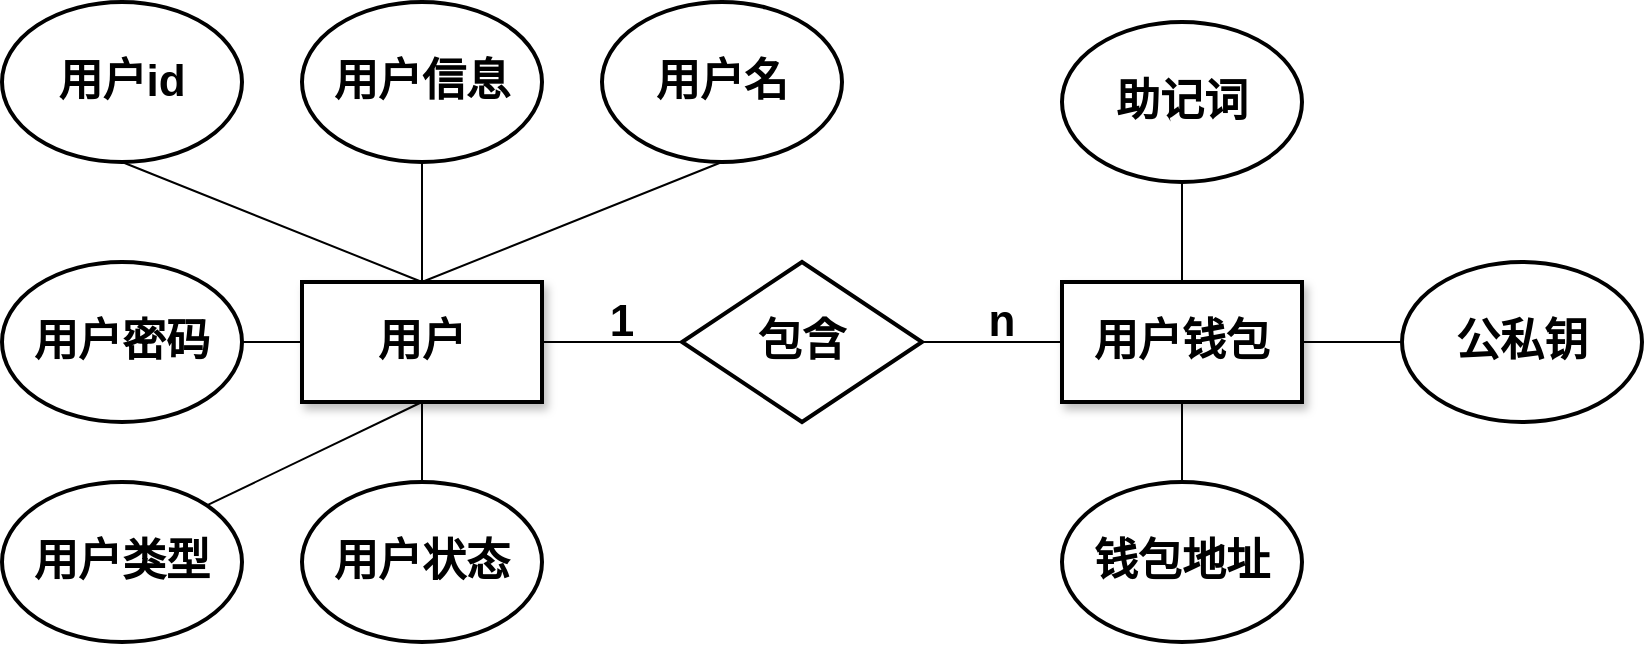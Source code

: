 <mxfile version="14.5.8" type="github">
  <diagram id="Iu_lKStJ0fp92__4cDvj" name="Page-1">
    <mxGraphModel dx="1106" dy="214" grid="1" gridSize="10" guides="1" tooltips="1" connect="1" arrows="1" fold="1" page="0" pageScale="1" pageWidth="827" pageHeight="1169" math="0" shadow="0">
      <root>
        <mxCell id="0" />
        <mxCell id="1" parent="0" />
        <mxCell id="0-D_vqW9Sx2XojatgzBT-22" style="edgeStyle=none;rounded=0;orthogonalLoop=1;jettySize=auto;html=1;exitX=1;exitY=0.5;exitDx=0;exitDy=0;entryX=0;entryY=0.5;entryDx=0;entryDy=0;endArrow=none;endFill=0;" edge="1" parent="1" source="0-D_vqW9Sx2XojatgzBT-2" target="0-D_vqW9Sx2XojatgzBT-4">
          <mxGeometry relative="1" as="geometry" />
        </mxCell>
        <mxCell id="0-D_vqW9Sx2XojatgzBT-2" value="&lt;font style=&quot;font-size: 22px&quot;&gt;&lt;b&gt;用户&lt;/b&gt;&lt;/font&gt;" style="rounded=0;whiteSpace=wrap;html=1;strokeWidth=2;shadow=1;" vertex="1" parent="1">
          <mxGeometry x="390" y="620" width="120" height="60" as="geometry" />
        </mxCell>
        <mxCell id="0-D_vqW9Sx2XojatgzBT-15" style="rounded=0;orthogonalLoop=1;jettySize=auto;html=1;exitX=0.5;exitY=1;exitDx=0;exitDy=0;entryX=0.5;entryY=0;entryDx=0;entryDy=0;endArrow=none;endFill=0;" edge="1" parent="1" source="0-D_vqW9Sx2XojatgzBT-3" target="0-D_vqW9Sx2XojatgzBT-2">
          <mxGeometry relative="1" as="geometry" />
        </mxCell>
        <mxCell id="0-D_vqW9Sx2XojatgzBT-3" value="&lt;span style=&quot;font-size: 22px&quot;&gt;&lt;b&gt;用户id&lt;/b&gt;&lt;/span&gt;" style="ellipse;whiteSpace=wrap;html=1;strokeWidth=2;" vertex="1" parent="1">
          <mxGeometry x="240" y="480" width="120" height="80" as="geometry" />
        </mxCell>
        <mxCell id="0-D_vqW9Sx2XojatgzBT-23" style="edgeStyle=none;rounded=0;orthogonalLoop=1;jettySize=auto;html=1;exitX=1;exitY=0.5;exitDx=0;exitDy=0;entryX=0;entryY=0.5;entryDx=0;entryDy=0;endArrow=none;endFill=0;" edge="1" parent="1" source="0-D_vqW9Sx2XojatgzBT-4" target="0-D_vqW9Sx2XojatgzBT-10">
          <mxGeometry relative="1" as="geometry" />
        </mxCell>
        <mxCell id="0-D_vqW9Sx2XojatgzBT-4" value="&lt;font style=&quot;font-size: 22px&quot;&gt;&lt;b&gt;包含&lt;/b&gt;&lt;/font&gt;" style="rhombus;whiteSpace=wrap;html=1;strokeWidth=2;" vertex="1" parent="1">
          <mxGeometry x="580" y="610" width="120" height="80" as="geometry" />
        </mxCell>
        <mxCell id="0-D_vqW9Sx2XojatgzBT-16" style="edgeStyle=none;rounded=0;orthogonalLoop=1;jettySize=auto;html=1;exitX=0.5;exitY=1;exitDx=0;exitDy=0;endArrow=none;endFill=0;" edge="1" parent="1" source="0-D_vqW9Sx2XojatgzBT-5">
          <mxGeometry relative="1" as="geometry">
            <mxPoint x="450" y="620" as="targetPoint" />
          </mxGeometry>
        </mxCell>
        <mxCell id="0-D_vqW9Sx2XojatgzBT-5" value="&lt;span style=&quot;font-size: 22px&quot;&gt;&lt;b&gt;用户名&lt;/b&gt;&lt;/span&gt;" style="ellipse;whiteSpace=wrap;html=1;strokeWidth=2;" vertex="1" parent="1">
          <mxGeometry x="540" y="480" width="120" height="80" as="geometry" />
        </mxCell>
        <mxCell id="0-D_vqW9Sx2XojatgzBT-17" style="edgeStyle=none;rounded=0;orthogonalLoop=1;jettySize=auto;html=1;exitX=1;exitY=0.5;exitDx=0;exitDy=0;endArrow=none;endFill=0;" edge="1" parent="1" source="0-D_vqW9Sx2XojatgzBT-6" target="0-D_vqW9Sx2XojatgzBT-2">
          <mxGeometry relative="1" as="geometry" />
        </mxCell>
        <mxCell id="0-D_vqW9Sx2XojatgzBT-6" value="&lt;span style=&quot;font-size: 22px&quot;&gt;&lt;b&gt;用户密码&lt;/b&gt;&lt;/span&gt;" style="ellipse;whiteSpace=wrap;html=1;strokeWidth=2;" vertex="1" parent="1">
          <mxGeometry x="240" y="610" width="120" height="80" as="geometry" />
        </mxCell>
        <mxCell id="0-D_vqW9Sx2XojatgzBT-20" style="edgeStyle=none;rounded=0;orthogonalLoop=1;jettySize=auto;html=1;exitX=1;exitY=0;exitDx=0;exitDy=0;entryX=0.5;entryY=1;entryDx=0;entryDy=0;endArrow=none;endFill=0;" edge="1" parent="1" source="0-D_vqW9Sx2XojatgzBT-7" target="0-D_vqW9Sx2XojatgzBT-2">
          <mxGeometry relative="1" as="geometry" />
        </mxCell>
        <mxCell id="0-D_vqW9Sx2XojatgzBT-7" value="&lt;span style=&quot;font-size: 22px&quot;&gt;&lt;b&gt;用户类型&lt;/b&gt;&lt;/span&gt;" style="ellipse;whiteSpace=wrap;html=1;strokeWidth=2;" vertex="1" parent="1">
          <mxGeometry x="240" y="720" width="120" height="80" as="geometry" />
        </mxCell>
        <mxCell id="0-D_vqW9Sx2XojatgzBT-21" style="edgeStyle=none;rounded=0;orthogonalLoop=1;jettySize=auto;html=1;exitX=0.5;exitY=0;exitDx=0;exitDy=0;endArrow=none;endFill=0;" edge="1" parent="1" source="0-D_vqW9Sx2XojatgzBT-8">
          <mxGeometry relative="1" as="geometry">
            <mxPoint x="450" y="680" as="targetPoint" />
          </mxGeometry>
        </mxCell>
        <mxCell id="0-D_vqW9Sx2XojatgzBT-8" value="&lt;span style=&quot;font-size: 22px&quot;&gt;&lt;b&gt;用户状态&lt;/b&gt;&lt;/span&gt;" style="ellipse;whiteSpace=wrap;html=1;strokeWidth=2;" vertex="1" parent="1">
          <mxGeometry x="390" y="720" width="120" height="80" as="geometry" />
        </mxCell>
        <mxCell id="0-D_vqW9Sx2XojatgzBT-14" style="edgeStyle=orthogonalEdgeStyle;rounded=0;orthogonalLoop=1;jettySize=auto;html=1;exitX=0.5;exitY=1;exitDx=0;exitDy=0;endArrow=none;endFill=0;" edge="1" parent="1" source="0-D_vqW9Sx2XojatgzBT-9" target="0-D_vqW9Sx2XojatgzBT-2">
          <mxGeometry relative="1" as="geometry" />
        </mxCell>
        <mxCell id="0-D_vqW9Sx2XojatgzBT-9" value="&lt;span style=&quot;font-size: 22px&quot;&gt;&lt;b&gt;用户信息&lt;/b&gt;&lt;/span&gt;" style="ellipse;whiteSpace=wrap;html=1;strokeWidth=2;" vertex="1" parent="1">
          <mxGeometry x="390" y="480" width="120" height="80" as="geometry" />
        </mxCell>
        <mxCell id="0-D_vqW9Sx2XojatgzBT-24" style="edgeStyle=none;rounded=0;orthogonalLoop=1;jettySize=auto;html=1;exitX=0.5;exitY=1;exitDx=0;exitDy=0;entryX=0.5;entryY=0;entryDx=0;entryDy=0;endArrow=none;endFill=0;" edge="1" parent="1" source="0-D_vqW9Sx2XojatgzBT-10" target="0-D_vqW9Sx2XojatgzBT-13">
          <mxGeometry relative="1" as="geometry" />
        </mxCell>
        <mxCell id="0-D_vqW9Sx2XojatgzBT-25" style="edgeStyle=none;rounded=0;orthogonalLoop=1;jettySize=auto;html=1;exitX=0.5;exitY=0;exitDx=0;exitDy=0;entryX=0.5;entryY=1;entryDx=0;entryDy=0;endArrow=none;endFill=0;" edge="1" parent="1" source="0-D_vqW9Sx2XojatgzBT-10" target="0-D_vqW9Sx2XojatgzBT-11">
          <mxGeometry relative="1" as="geometry" />
        </mxCell>
        <mxCell id="0-D_vqW9Sx2XojatgzBT-26" style="edgeStyle=none;rounded=0;orthogonalLoop=1;jettySize=auto;html=1;exitX=1;exitY=0.5;exitDx=0;exitDy=0;entryX=0;entryY=0.5;entryDx=0;entryDy=0;endArrow=none;endFill=0;" edge="1" parent="1" source="0-D_vqW9Sx2XojatgzBT-10" target="0-D_vqW9Sx2XojatgzBT-12">
          <mxGeometry relative="1" as="geometry" />
        </mxCell>
        <mxCell id="0-D_vqW9Sx2XojatgzBT-10" value="&lt;font style=&quot;font-size: 22px&quot;&gt;&lt;b&gt;用户钱包&lt;/b&gt;&lt;/font&gt;" style="rounded=0;whiteSpace=wrap;html=1;strokeWidth=2;shadow=1;" vertex="1" parent="1">
          <mxGeometry x="770" y="620" width="120" height="60" as="geometry" />
        </mxCell>
        <mxCell id="0-D_vqW9Sx2XojatgzBT-11" value="&lt;span style=&quot;font-size: 22px&quot;&gt;&lt;b&gt;助记词&lt;/b&gt;&lt;/span&gt;" style="ellipse;whiteSpace=wrap;html=1;strokeWidth=2;" vertex="1" parent="1">
          <mxGeometry x="770" y="490" width="120" height="80" as="geometry" />
        </mxCell>
        <mxCell id="0-D_vqW9Sx2XojatgzBT-12" value="&lt;span style=&quot;font-size: 22px&quot;&gt;&lt;b&gt;公私钥&lt;/b&gt;&lt;/span&gt;" style="ellipse;whiteSpace=wrap;html=1;strokeWidth=2;" vertex="1" parent="1">
          <mxGeometry x="940" y="610" width="120" height="80" as="geometry" />
        </mxCell>
        <mxCell id="0-D_vqW9Sx2XojatgzBT-13" value="&lt;span style=&quot;font-size: 22px&quot;&gt;&lt;b&gt;钱包地址&lt;/b&gt;&lt;/span&gt;" style="ellipse;whiteSpace=wrap;html=1;strokeWidth=2;" vertex="1" parent="1">
          <mxGeometry x="770" y="720" width="120" height="80" as="geometry" />
        </mxCell>
        <mxCell id="0-D_vqW9Sx2XojatgzBT-28" value="&lt;font style=&quot;font-size: 22px&quot;&gt;&lt;b&gt;1&lt;/b&gt;&lt;/font&gt;" style="text;html=1;strokeColor=none;fillColor=none;align=center;verticalAlign=middle;whiteSpace=wrap;rounded=0;" vertex="1" parent="1">
          <mxGeometry x="530" y="630" width="40" height="20" as="geometry" />
        </mxCell>
        <mxCell id="0-D_vqW9Sx2XojatgzBT-29" value="&lt;font style=&quot;font-size: 22px&quot;&gt;&lt;b&gt;n&lt;/b&gt;&lt;/font&gt;" style="text;html=1;strokeColor=none;fillColor=none;align=center;verticalAlign=middle;whiteSpace=wrap;rounded=0;" vertex="1" parent="1">
          <mxGeometry x="720" y="630" width="40" height="20" as="geometry" />
        </mxCell>
      </root>
    </mxGraphModel>
  </diagram>
</mxfile>
